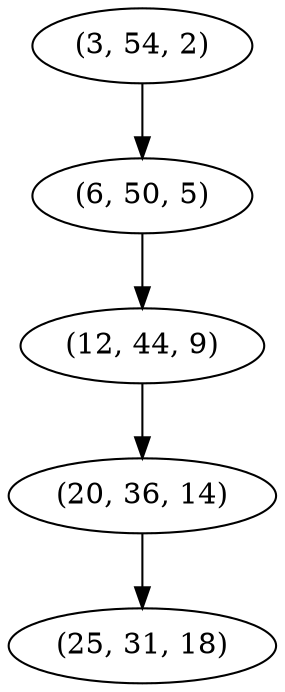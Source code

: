 digraph tree {
    "(3, 54, 2)";
    "(6, 50, 5)";
    "(12, 44, 9)";
    "(20, 36, 14)";
    "(25, 31, 18)";
    "(3, 54, 2)" -> "(6, 50, 5)";
    "(6, 50, 5)" -> "(12, 44, 9)";
    "(12, 44, 9)" -> "(20, 36, 14)";
    "(20, 36, 14)" -> "(25, 31, 18)";
}
